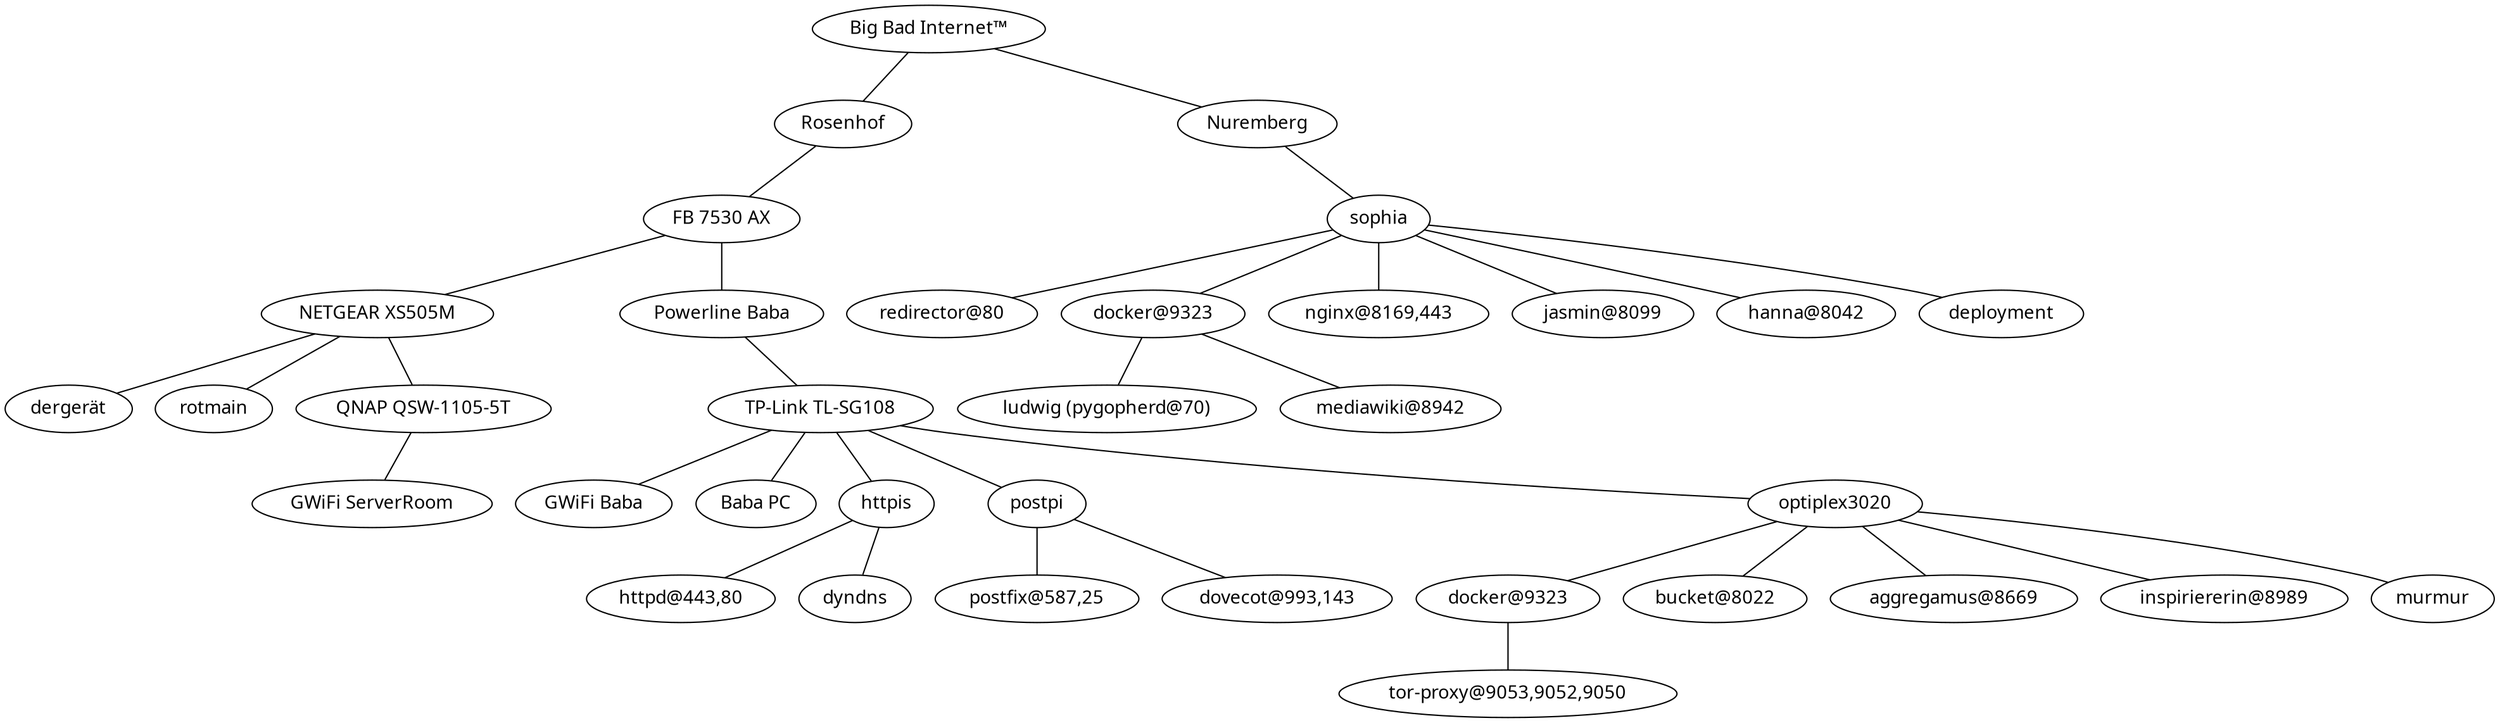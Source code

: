 graph {
  node [fontname = "Unifont"]

  "Big Bad Internet™" -- Rosenhof

  Rosenhof -- "FB 7530 AX"
  "FB 7530 AX" -- "NETGEAR XS505M"
  "NETGEAR XS505M" -- dergerät
  "NETGEAR XS505M" -- "rotmain"
  "NETGEAR XS505M" -- "QNAP QSW-1105-5T"
  "QNAP QSW-1105-5T" -- "GWiFi ServerRoom"
  "FB 7530 AX" -- "Powerline Baba"
  "Powerline Baba" -- "TP-Link TL-SG108"
  "TP-Link TL-SG108" -- "GWiFi Baba"
  "TP-Link TL-SG108" -- "Baba PC"

  "TP-Link TL-SG108" -- httpis
  httpis -- "httpd@443,80"
  httpis -- dyndns

  "TP-Link TL-SG108" -- postpi
  postpi -- "postfix@587,25"
  postpi -- "dovecot@993,143"

  "TP-Link TL-SG108" -- optiplex3020
  dockerop [label="docker@9323"]
  optiplex3020 -- dockerop
  dockerop -- "tor-proxy@9053,9052,9050"
  optiplex3020 -- "bucket@8022"
  optiplex3020 -- "aggregamus@8669"
  optiplex3020 -- "inspiriererin@8989"
  optiplex3020 -- murmur

  "Big Bad Internet™" -- Nuremberg
  Nuremberg -- sophia
  redirectorkek [label="redirector@80"]
  dockersophia [label="docker@9323"]
  sophia -- "nginx@8169,443"
  sophia -- dockersophia
  dockersophia -- "ludwig (pygopherd@70)"
  dockersophia -- "mediawiki@8942"
  sophia -- redirectorkek
  sophia -- "jasmin@8099"
  sophia -- "hanna@8042"
  sophia -- deployment
}
